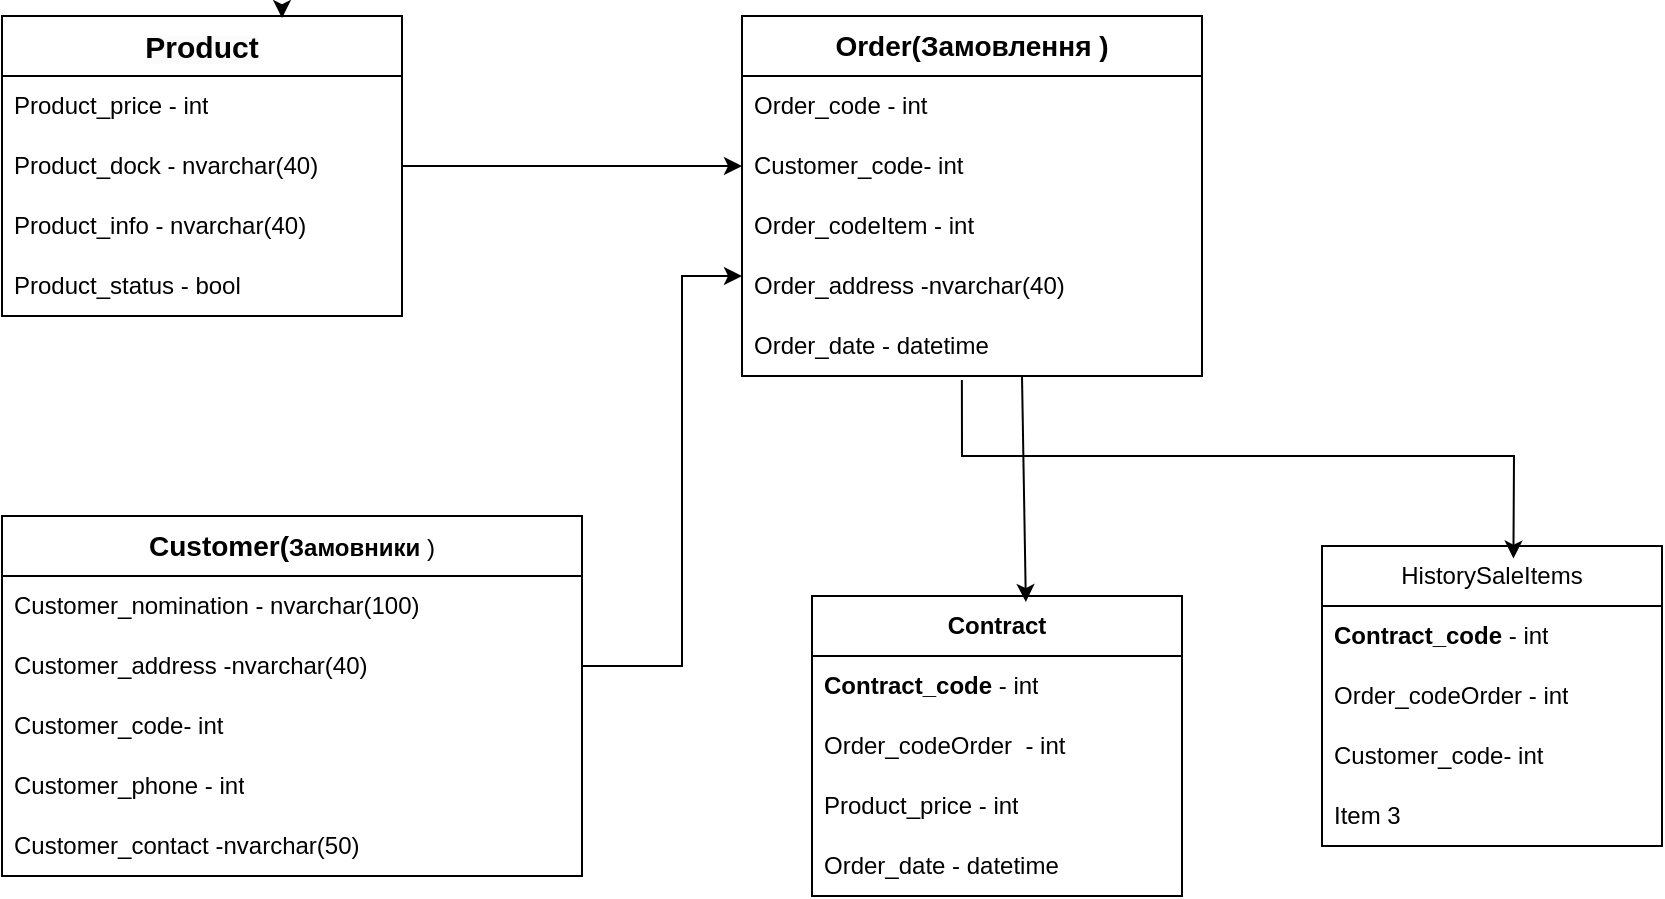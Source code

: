 <mxfile version="22.0.4" type="github">
  <diagram name="Страница — 1" id="lsqSExBfPt3mLH9uzq2N">
    <mxGraphModel dx="1704" dy="686" grid="1" gridSize="10" guides="1" tooltips="1" connect="1" arrows="1" fold="1" page="1" pageScale="1" pageWidth="827" pageHeight="1169" math="0" shadow="0">
      <root>
        <mxCell id="0" />
        <mxCell id="1" parent="0" />
        <mxCell id="fA4yHCKomKA73vZHM2JH-1" value="&lt;span style=&quot;color: rgb(0, 0, 0); font-family: Helvetica; font-style: normal; font-variant-ligatures: normal; font-variant-caps: normal; letter-spacing: normal; orphans: 2; text-align: left; text-indent: 0px; text-transform: none; widows: 2; word-spacing: 0px; -webkit-text-stroke-width: 0px; background-color: rgb(251, 251, 251); text-decoration-thickness: initial; text-decoration-style: initial; text-decoration-color: initial; float: none; display: inline !important;&quot;&gt;&lt;b style=&quot;&quot;&gt;&lt;font style=&quot;font-size: 15px;&quot;&gt;Product&lt;/font&gt;&lt;/b&gt;&lt;/span&gt;" style="swimlane;fontStyle=0;childLayout=stackLayout;horizontal=1;startSize=30;horizontalStack=0;resizeParent=1;resizeParentMax=0;resizeLast=0;collapsible=1;marginBottom=0;whiteSpace=wrap;html=1;" vertex="1" parent="1">
          <mxGeometry x="-110" y="160" width="200" height="150" as="geometry" />
        </mxCell>
        <mxCell id="fA4yHCKomKA73vZHM2JH-4" value="Product_price - int" style="text;strokeColor=none;fillColor=none;align=left;verticalAlign=middle;spacingLeft=4;spacingRight=4;overflow=hidden;points=[[0,0.5],[1,0.5]];portConstraint=eastwest;rotatable=0;whiteSpace=wrap;html=1;" vertex="1" parent="fA4yHCKomKA73vZHM2JH-1">
          <mxGeometry y="30" width="200" height="30" as="geometry" />
        </mxCell>
        <mxCell id="fA4yHCKomKA73vZHM2JH-2" value="Product_dock - nvarchar(40)" style="text;strokeColor=none;fillColor=none;align=left;verticalAlign=middle;spacingLeft=4;spacingRight=4;overflow=hidden;points=[[0,0.5],[1,0.5]];portConstraint=eastwest;rotatable=0;whiteSpace=wrap;html=1;" vertex="1" parent="fA4yHCKomKA73vZHM2JH-1">
          <mxGeometry y="60" width="200" height="30" as="geometry" />
        </mxCell>
        <mxCell id="fA4yHCKomKA73vZHM2JH-3" value="Product_info - nvarchar(40)" style="text;strokeColor=none;fillColor=none;align=left;verticalAlign=middle;spacingLeft=4;spacingRight=4;overflow=hidden;points=[[0,0.5],[1,0.5]];portConstraint=eastwest;rotatable=0;whiteSpace=wrap;html=1;" vertex="1" parent="fA4yHCKomKA73vZHM2JH-1">
          <mxGeometry y="90" width="200" height="30" as="geometry" />
        </mxCell>
        <mxCell id="fA4yHCKomKA73vZHM2JH-21" value="Product_status - bool" style="text;strokeColor=none;fillColor=none;align=left;verticalAlign=middle;spacingLeft=4;spacingRight=4;overflow=hidden;points=[[0,0.5],[1,0.5]];portConstraint=eastwest;rotatable=0;whiteSpace=wrap;html=1;" vertex="1" parent="fA4yHCKomKA73vZHM2JH-1">
          <mxGeometry y="120" width="200" height="30" as="geometry" />
        </mxCell>
        <mxCell id="fA4yHCKomKA73vZHM2JH-5" value="HistorySaleItems" style="swimlane;fontStyle=0;childLayout=stackLayout;horizontal=1;startSize=30;horizontalStack=0;resizeParent=1;resizeParentMax=0;resizeLast=0;collapsible=1;marginBottom=0;whiteSpace=wrap;html=1;" vertex="1" parent="1">
          <mxGeometry x="550" y="425" width="170" height="150" as="geometry" />
        </mxCell>
        <mxCell id="fA4yHCKomKA73vZHM2JH-6" value="&lt;b style=&quot;border-color: var(--border-color);&quot;&gt;Contract_code&amp;nbsp;&lt;/b&gt;- int" style="text;strokeColor=none;fillColor=none;align=left;verticalAlign=middle;spacingLeft=4;spacingRight=4;overflow=hidden;points=[[0,0.5],[1,0.5]];portConstraint=eastwest;rotatable=0;whiteSpace=wrap;html=1;" vertex="1" parent="fA4yHCKomKA73vZHM2JH-5">
          <mxGeometry y="30" width="170" height="30" as="geometry" />
        </mxCell>
        <mxCell id="fA4yHCKomKA73vZHM2JH-7" value="Order_codeOrder - int" style="text;strokeColor=none;fillColor=none;align=left;verticalAlign=middle;spacingLeft=4;spacingRight=4;overflow=hidden;points=[[0,0.5],[1,0.5]];portConstraint=eastwest;rotatable=0;whiteSpace=wrap;html=1;" vertex="1" parent="fA4yHCKomKA73vZHM2JH-5">
          <mxGeometry y="60" width="170" height="30" as="geometry" />
        </mxCell>
        <mxCell id="fA4yHCKomKA73vZHM2JH-36" value="Customer_code- int" style="text;strokeColor=none;fillColor=none;align=left;verticalAlign=middle;spacingLeft=4;spacingRight=4;overflow=hidden;points=[[0,0.5],[1,0.5]];portConstraint=eastwest;rotatable=0;whiteSpace=wrap;html=1;" vertex="1" parent="fA4yHCKomKA73vZHM2JH-5">
          <mxGeometry y="90" width="170" height="30" as="geometry" />
        </mxCell>
        <mxCell id="fA4yHCKomKA73vZHM2JH-8" value="Item 3" style="text;strokeColor=none;fillColor=none;align=left;verticalAlign=middle;spacingLeft=4;spacingRight=4;overflow=hidden;points=[[0,0.5],[1,0.5]];portConstraint=eastwest;rotatable=0;whiteSpace=wrap;html=1;" vertex="1" parent="fA4yHCKomKA73vZHM2JH-5">
          <mxGeometry y="120" width="170" height="30" as="geometry" />
        </mxCell>
        <mxCell id="fA4yHCKomKA73vZHM2JH-9" value="&lt;font style=&quot;font-size: 14px;&quot;&gt;&lt;b&gt;Order(Замовлення )&lt;/b&gt;&lt;/font&gt;" style="swimlane;fontStyle=0;childLayout=stackLayout;horizontal=1;startSize=30;horizontalStack=0;resizeParent=1;resizeParentMax=0;resizeLast=0;collapsible=1;marginBottom=0;whiteSpace=wrap;html=1;" vertex="1" parent="1">
          <mxGeometry x="260" y="160" width="230" height="180" as="geometry" />
        </mxCell>
        <mxCell id="fA4yHCKomKA73vZHM2JH-10" value="Order_code - int" style="text;strokeColor=none;fillColor=none;align=left;verticalAlign=middle;spacingLeft=4;spacingRight=4;overflow=hidden;points=[[0,0.5],[1,0.5]];portConstraint=eastwest;rotatable=0;whiteSpace=wrap;html=1;" vertex="1" parent="fA4yHCKomKA73vZHM2JH-9">
          <mxGeometry y="30" width="230" height="30" as="geometry" />
        </mxCell>
        <mxCell id="fA4yHCKomKA73vZHM2JH-11" value="Customer_code- int" style="text;strokeColor=none;fillColor=none;align=left;verticalAlign=middle;spacingLeft=4;spacingRight=4;overflow=hidden;points=[[0,0.5],[1,0.5]];portConstraint=eastwest;rotatable=0;whiteSpace=wrap;html=1;" vertex="1" parent="fA4yHCKomKA73vZHM2JH-9">
          <mxGeometry y="60" width="230" height="30" as="geometry" />
        </mxCell>
        <mxCell id="fA4yHCKomKA73vZHM2JH-25" value="Order_codeItem - int" style="text;strokeColor=none;fillColor=none;align=left;verticalAlign=middle;spacingLeft=4;spacingRight=4;overflow=hidden;points=[[0,0.5],[1,0.5]];portConstraint=eastwest;rotatable=0;whiteSpace=wrap;html=1;" vertex="1" parent="fA4yHCKomKA73vZHM2JH-9">
          <mxGeometry y="90" width="230" height="30" as="geometry" />
        </mxCell>
        <mxCell id="fA4yHCKomKA73vZHM2JH-12" value="Order_address&amp;nbsp;-nvarchar(40)" style="text;strokeColor=none;fillColor=none;align=left;verticalAlign=middle;spacingLeft=4;spacingRight=4;overflow=hidden;points=[[0,0.5],[1,0.5]];portConstraint=eastwest;rotatable=0;whiteSpace=wrap;html=1;" vertex="1" parent="fA4yHCKomKA73vZHM2JH-9">
          <mxGeometry y="120" width="230" height="30" as="geometry" />
        </mxCell>
        <mxCell id="fA4yHCKomKA73vZHM2JH-26" value="Order_date&lt;span style=&quot;background-color: initial;&quot;&gt;&amp;nbsp;- datetime&lt;/span&gt;" style="text;strokeColor=none;fillColor=none;align=left;verticalAlign=middle;spacingLeft=4;spacingRight=4;overflow=hidden;points=[[0,0.5],[1,0.5]];portConstraint=eastwest;rotatable=0;whiteSpace=wrap;html=1;" vertex="1" parent="fA4yHCKomKA73vZHM2JH-9">
          <mxGeometry y="150" width="230" height="30" as="geometry" />
        </mxCell>
        <mxCell id="fA4yHCKomKA73vZHM2JH-13" value="&lt;b&gt;&lt;font style=&quot;font-size: 14px;&quot;&gt;Customer(&lt;/font&gt;Замовники&amp;nbsp;&lt;/b&gt;)" style="swimlane;fontStyle=0;childLayout=stackLayout;horizontal=1;startSize=30;horizontalStack=0;resizeParent=1;resizeParentMax=0;resizeLast=0;collapsible=1;marginBottom=0;whiteSpace=wrap;html=1;" vertex="1" parent="1">
          <mxGeometry x="-110" y="410" width="290" height="180" as="geometry" />
        </mxCell>
        <mxCell id="fA4yHCKomKA73vZHM2JH-15" value="&lt;span style=&quot;border-color: var(--border-color); text-align: center;&quot;&gt;&lt;font style=&quot;border-color: var(--border-color); font-size: 12px;&quot;&gt;Customer_&lt;/font&gt;&lt;/span&gt;nomination - nvarchar(100)" style="text;strokeColor=none;fillColor=none;align=left;verticalAlign=middle;spacingLeft=4;spacingRight=4;overflow=hidden;points=[[0,0.5],[1,0.5]];portConstraint=eastwest;rotatable=0;whiteSpace=wrap;html=1;" vertex="1" parent="fA4yHCKomKA73vZHM2JH-13">
          <mxGeometry y="30" width="290" height="30" as="geometry" />
        </mxCell>
        <mxCell id="fA4yHCKomKA73vZHM2JH-14" value="Customer_address&lt;span style=&quot;background-color: initial;&quot;&gt;&amp;nbsp;-&lt;/span&gt;nvarchar(40)" style="text;strokeColor=none;fillColor=none;align=left;verticalAlign=middle;spacingLeft=4;spacingRight=4;overflow=hidden;points=[[0,0.5],[1,0.5]];portConstraint=eastwest;rotatable=0;whiteSpace=wrap;html=1;" vertex="1" parent="fA4yHCKomKA73vZHM2JH-13">
          <mxGeometry y="60" width="290" height="30" as="geometry" />
        </mxCell>
        <mxCell id="fA4yHCKomKA73vZHM2JH-34" value="Customer_code- int" style="text;strokeColor=none;fillColor=none;align=left;verticalAlign=middle;spacingLeft=4;spacingRight=4;overflow=hidden;points=[[0,0.5],[1,0.5]];portConstraint=eastwest;rotatable=0;whiteSpace=wrap;html=1;" vertex="1" parent="fA4yHCKomKA73vZHM2JH-13">
          <mxGeometry y="90" width="290" height="30" as="geometry" />
        </mxCell>
        <mxCell id="fA4yHCKomKA73vZHM2JH-16" value="Customer_phone&lt;span style=&quot;background-color: initial;&quot;&gt;&amp;nbsp;- int&lt;/span&gt;" style="text;strokeColor=none;fillColor=none;align=left;verticalAlign=middle;spacingLeft=4;spacingRight=4;overflow=hidden;points=[[0,0.5],[1,0.5]];portConstraint=eastwest;rotatable=0;whiteSpace=wrap;html=1;" vertex="1" parent="fA4yHCKomKA73vZHM2JH-13">
          <mxGeometry y="120" width="290" height="30" as="geometry" />
        </mxCell>
        <mxCell id="fA4yHCKomKA73vZHM2JH-23" value="Customer_contact&lt;span style=&quot;background-color: initial;&quot;&gt;&amp;nbsp;-&lt;/span&gt;nvarchar(50)" style="text;strokeColor=none;fillColor=none;align=left;verticalAlign=middle;spacingLeft=4;spacingRight=4;overflow=hidden;points=[[0,0.5],[1,0.5]];portConstraint=eastwest;rotatable=0;whiteSpace=wrap;html=1;" vertex="1" parent="fA4yHCKomKA73vZHM2JH-13">
          <mxGeometry y="150" width="290" height="30" as="geometry" />
        </mxCell>
        <mxCell id="fA4yHCKomKA73vZHM2JH-17" value="&lt;b&gt;Contract&lt;/b&gt;" style="swimlane;fontStyle=0;childLayout=stackLayout;horizontal=1;startSize=30;horizontalStack=0;resizeParent=1;resizeParentMax=0;resizeLast=0;collapsible=1;marginBottom=0;whiteSpace=wrap;html=1;" vertex="1" parent="1">
          <mxGeometry x="295" y="450" width="185" height="150" as="geometry" />
        </mxCell>
        <mxCell id="fA4yHCKomKA73vZHM2JH-18" value="&lt;b&gt;&lt;span style=&quot;border-color: var(--border-color); text-align: center;&quot;&gt;Contract&lt;/span&gt;_code &lt;/b&gt;- int" style="text;strokeColor=none;fillColor=none;align=left;verticalAlign=middle;spacingLeft=4;spacingRight=4;overflow=hidden;points=[[0,0.5],[1,0.5]];portConstraint=eastwest;rotatable=0;whiteSpace=wrap;html=1;" vertex="1" parent="fA4yHCKomKA73vZHM2JH-17">
          <mxGeometry y="30" width="185" height="30" as="geometry" />
        </mxCell>
        <mxCell id="fA4yHCKomKA73vZHM2JH-19" value="Order_codeOrder&amp;nbsp;&amp;nbsp;- int" style="text;strokeColor=none;fillColor=none;align=left;verticalAlign=middle;spacingLeft=4;spacingRight=4;overflow=hidden;points=[[0,0.5],[1,0.5]];portConstraint=eastwest;rotatable=0;whiteSpace=wrap;html=1;" vertex="1" parent="fA4yHCKomKA73vZHM2JH-17">
          <mxGeometry y="60" width="185" height="30" as="geometry" />
        </mxCell>
        <mxCell id="fA4yHCKomKA73vZHM2JH-20" value="Product_price - int" style="text;strokeColor=none;fillColor=none;align=left;verticalAlign=middle;spacingLeft=4;spacingRight=4;overflow=hidden;points=[[0,0.5],[1,0.5]];portConstraint=eastwest;rotatable=0;whiteSpace=wrap;html=1;" vertex="1" parent="fA4yHCKomKA73vZHM2JH-17">
          <mxGeometry y="90" width="185" height="30" as="geometry" />
        </mxCell>
        <mxCell id="fA4yHCKomKA73vZHM2JH-27" value="Order_date&amp;nbsp;- datetime" style="text;strokeColor=none;fillColor=none;align=left;verticalAlign=middle;spacingLeft=4;spacingRight=4;overflow=hidden;points=[[0,0.5],[1,0.5]];portConstraint=eastwest;rotatable=0;whiteSpace=wrap;html=1;" vertex="1" parent="fA4yHCKomKA73vZHM2JH-17">
          <mxGeometry y="120" width="185" height="30" as="geometry" />
        </mxCell>
        <mxCell id="fA4yHCKomKA73vZHM2JH-29" style="edgeStyle=orthogonalEdgeStyle;rounded=0;orthogonalLoop=1;jettySize=auto;html=1;exitX=0.75;exitY=0;exitDx=0;exitDy=0;entryX=0.7;entryY=0.007;entryDx=0;entryDy=0;entryPerimeter=0;" edge="1" parent="1" source="fA4yHCKomKA73vZHM2JH-1" target="fA4yHCKomKA73vZHM2JH-1">
          <mxGeometry relative="1" as="geometry" />
        </mxCell>
        <mxCell id="fA4yHCKomKA73vZHM2JH-30" value="" style="endArrow=classic;html=1;rounded=0;exitX=1;exitY=0.5;exitDx=0;exitDy=0;entryX=0;entryY=0.5;entryDx=0;entryDy=0;" edge="1" parent="1" source="fA4yHCKomKA73vZHM2JH-2" target="fA4yHCKomKA73vZHM2JH-11">
          <mxGeometry width="50" height="50" relative="1" as="geometry">
            <mxPoint x="130" y="260" as="sourcePoint" />
            <mxPoint x="180" y="235" as="targetPoint" />
          </mxGeometry>
        </mxCell>
        <mxCell id="fA4yHCKomKA73vZHM2JH-31" value="" style="endArrow=classic;html=1;rounded=0;exitX=1;exitY=0.5;exitDx=0;exitDy=0;" edge="1" parent="1" source="fA4yHCKomKA73vZHM2JH-14">
          <mxGeometry width="50" height="50" relative="1" as="geometry">
            <mxPoint x="200" y="500" as="sourcePoint" />
            <mxPoint x="260" y="290" as="targetPoint" />
            <Array as="points">
              <mxPoint x="230" y="485" />
              <mxPoint x="230" y="290" />
            </Array>
          </mxGeometry>
        </mxCell>
        <mxCell id="fA4yHCKomKA73vZHM2JH-32" value="" style="endArrow=classic;html=1;rounded=0;exitX=0.478;exitY=1.067;exitDx=0;exitDy=0;exitPerimeter=0;entryX=0.563;entryY=0.042;entryDx=0;entryDy=0;entryPerimeter=0;" edge="1" parent="1" source="fA4yHCKomKA73vZHM2JH-26" target="fA4yHCKomKA73vZHM2JH-5">
          <mxGeometry width="50" height="50" relative="1" as="geometry">
            <mxPoint x="460" y="430" as="sourcePoint" />
            <mxPoint x="670" y="380" as="targetPoint" />
            <Array as="points">
              <mxPoint x="370" y="380" />
              <mxPoint x="646" y="380" />
            </Array>
          </mxGeometry>
        </mxCell>
        <mxCell id="fA4yHCKomKA73vZHM2JH-33" value="" style="endArrow=classic;html=1;rounded=0;entryX=0.578;entryY=0.02;entryDx=0;entryDy=0;entryPerimeter=0;" edge="1" parent="1" target="fA4yHCKomKA73vZHM2JH-17">
          <mxGeometry width="50" height="50" relative="1" as="geometry">
            <mxPoint x="400" y="340" as="sourcePoint" />
            <mxPoint x="550" y="590" as="targetPoint" />
          </mxGeometry>
        </mxCell>
      </root>
    </mxGraphModel>
  </diagram>
</mxfile>
